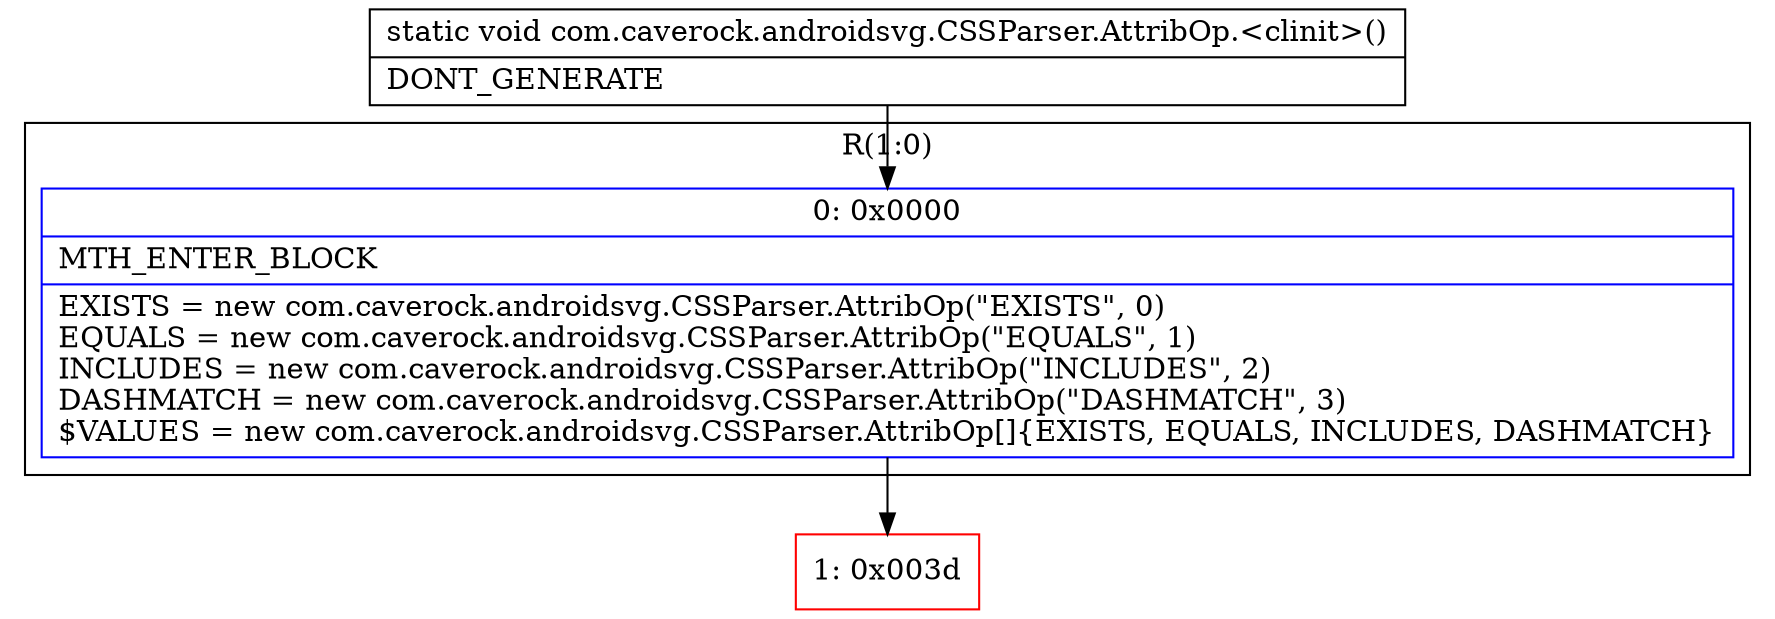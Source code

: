 digraph "CFG forcom.caverock.androidsvg.CSSParser.AttribOp.\<clinit\>()V" {
subgraph cluster_Region_1388782600 {
label = "R(1:0)";
node [shape=record,color=blue];
Node_0 [shape=record,label="{0\:\ 0x0000|MTH_ENTER_BLOCK\l|EXISTS = new com.caverock.androidsvg.CSSParser.AttribOp(\"EXISTS\", 0)\lEQUALS = new com.caverock.androidsvg.CSSParser.AttribOp(\"EQUALS\", 1)\lINCLUDES = new com.caverock.androidsvg.CSSParser.AttribOp(\"INCLUDES\", 2)\lDASHMATCH = new com.caverock.androidsvg.CSSParser.AttribOp(\"DASHMATCH\", 3)\l$VALUES = new com.caverock.androidsvg.CSSParser.AttribOp[]\{EXISTS, EQUALS, INCLUDES, DASHMATCH\}\l}"];
}
Node_1 [shape=record,color=red,label="{1\:\ 0x003d}"];
MethodNode[shape=record,label="{static void com.caverock.androidsvg.CSSParser.AttribOp.\<clinit\>()  | DONT_GENERATE\l}"];
MethodNode -> Node_0;
Node_0 -> Node_1;
}

